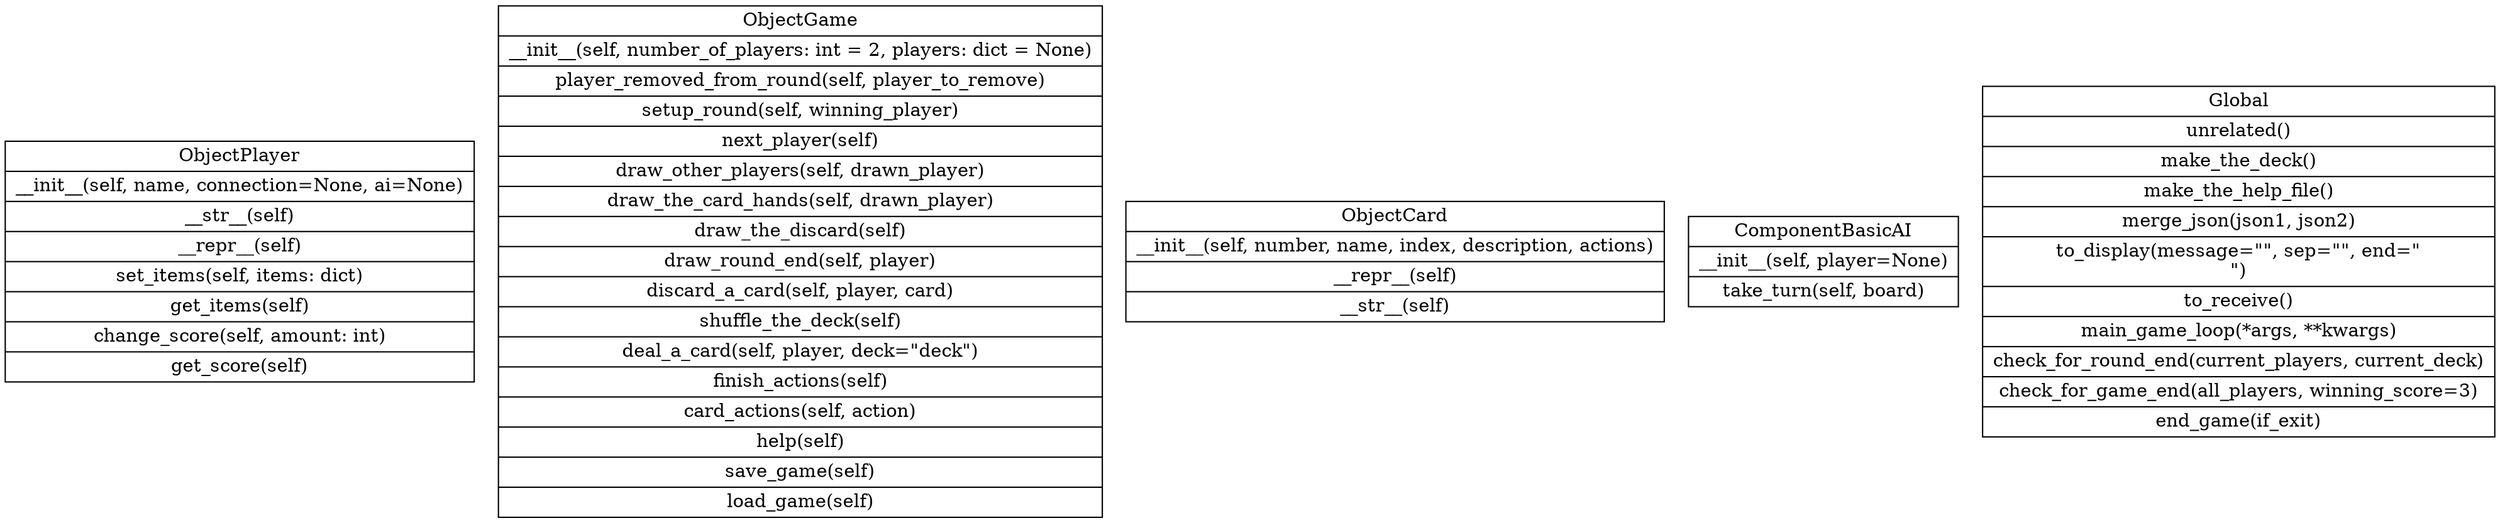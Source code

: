 digraph structs {
	node [shape=record]
	struct0 [label="{ObjectPlayer|__init__(self, name, connection=None, ai=None)|__str__(self)|__repr__(self)|set_items(self, items: dict)|get_items(self)|change_score(self, amount: int)|get_score(self)}"]
	struct1 [label="{ObjectGame|__init__(self, number_of_players: int = 2, players: dict = None)|player_removed_from_round(self, player_to_remove)|setup_round(self, winning_player)|next_player(self)|draw_other_players(self, drawn_player)|draw_the_card_hands(self, drawn_player)|draw_the_discard(self)|draw_round_end(self, player)|discard_a_card(self, player, card)|shuffle_the_deck(self)|deal_a_card(self, player, deck=\"deck\")|finish_actions(self)|card_actions(self, action)|help(self)|save_game(self)|load_game(self)}"]
	struct2 [label="{ObjectCard|__init__(self, number, name, index, description, actions)|__repr__(self)|__str__(self)}"]
	struct3 [label="{ComponentBasicAI|__init__(self, player=None)|take_turn(self, board)}"]
	struct4 [label="{Global|unrelated()|make_the_deck()|make_the_help_file()|merge_json(json1, json2)|to_display(message=\"\", sep=\"\", end=\"\n\")|to_receive()|main_game_loop(*args, **kwargs)|check_for_round_end(current_players, current_deck)|check_for_game_end(all_players, winning_score=3)|end_game(if_exit)}"]
}
